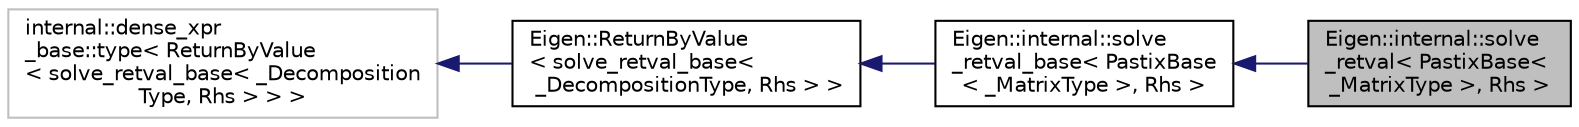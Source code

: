 digraph "Eigen::internal::solve_retval&lt; PastixBase&lt; _MatrixType &gt;, Rhs &gt;"
{
  edge [fontname="Helvetica",fontsize="10",labelfontname="Helvetica",labelfontsize="10"];
  node [fontname="Helvetica",fontsize="10",shape=record];
  rankdir="LR";
  Node1 [label="Eigen::internal::solve\l_retval\< PastixBase\< \l_MatrixType \>, Rhs \>",height=0.2,width=0.4,color="black", fillcolor="grey75", style="filled" fontcolor="black"];
  Node2 -> Node1 [dir="back",color="midnightblue",fontsize="10",style="solid",fontname="Helvetica"];
  Node2 [label="Eigen::internal::solve\l_retval_base\< PastixBase\l\< _MatrixType \>, Rhs \>",height=0.2,width=0.4,color="black", fillcolor="white", style="filled",URL="$structEigen_1_1internal_1_1solve__retval__base.html"];
  Node3 -> Node2 [dir="back",color="midnightblue",fontsize="10",style="solid",fontname="Helvetica"];
  Node3 [label="Eigen::ReturnByValue\l\< solve_retval_base\<\l _DecompositionType, Rhs \> \>",height=0.2,width=0.4,color="black", fillcolor="white", style="filled",URL="$classEigen_1_1ReturnByValue.html"];
  Node4 -> Node3 [dir="back",color="midnightblue",fontsize="10",style="solid",fontname="Helvetica"];
  Node4 [label="internal::dense_xpr\l_base::type\< ReturnByValue\l\< solve_retval_base\< _Decomposition\lType, Rhs \> \> \>",height=0.2,width=0.4,color="grey75", fillcolor="white", style="filled"];
}
